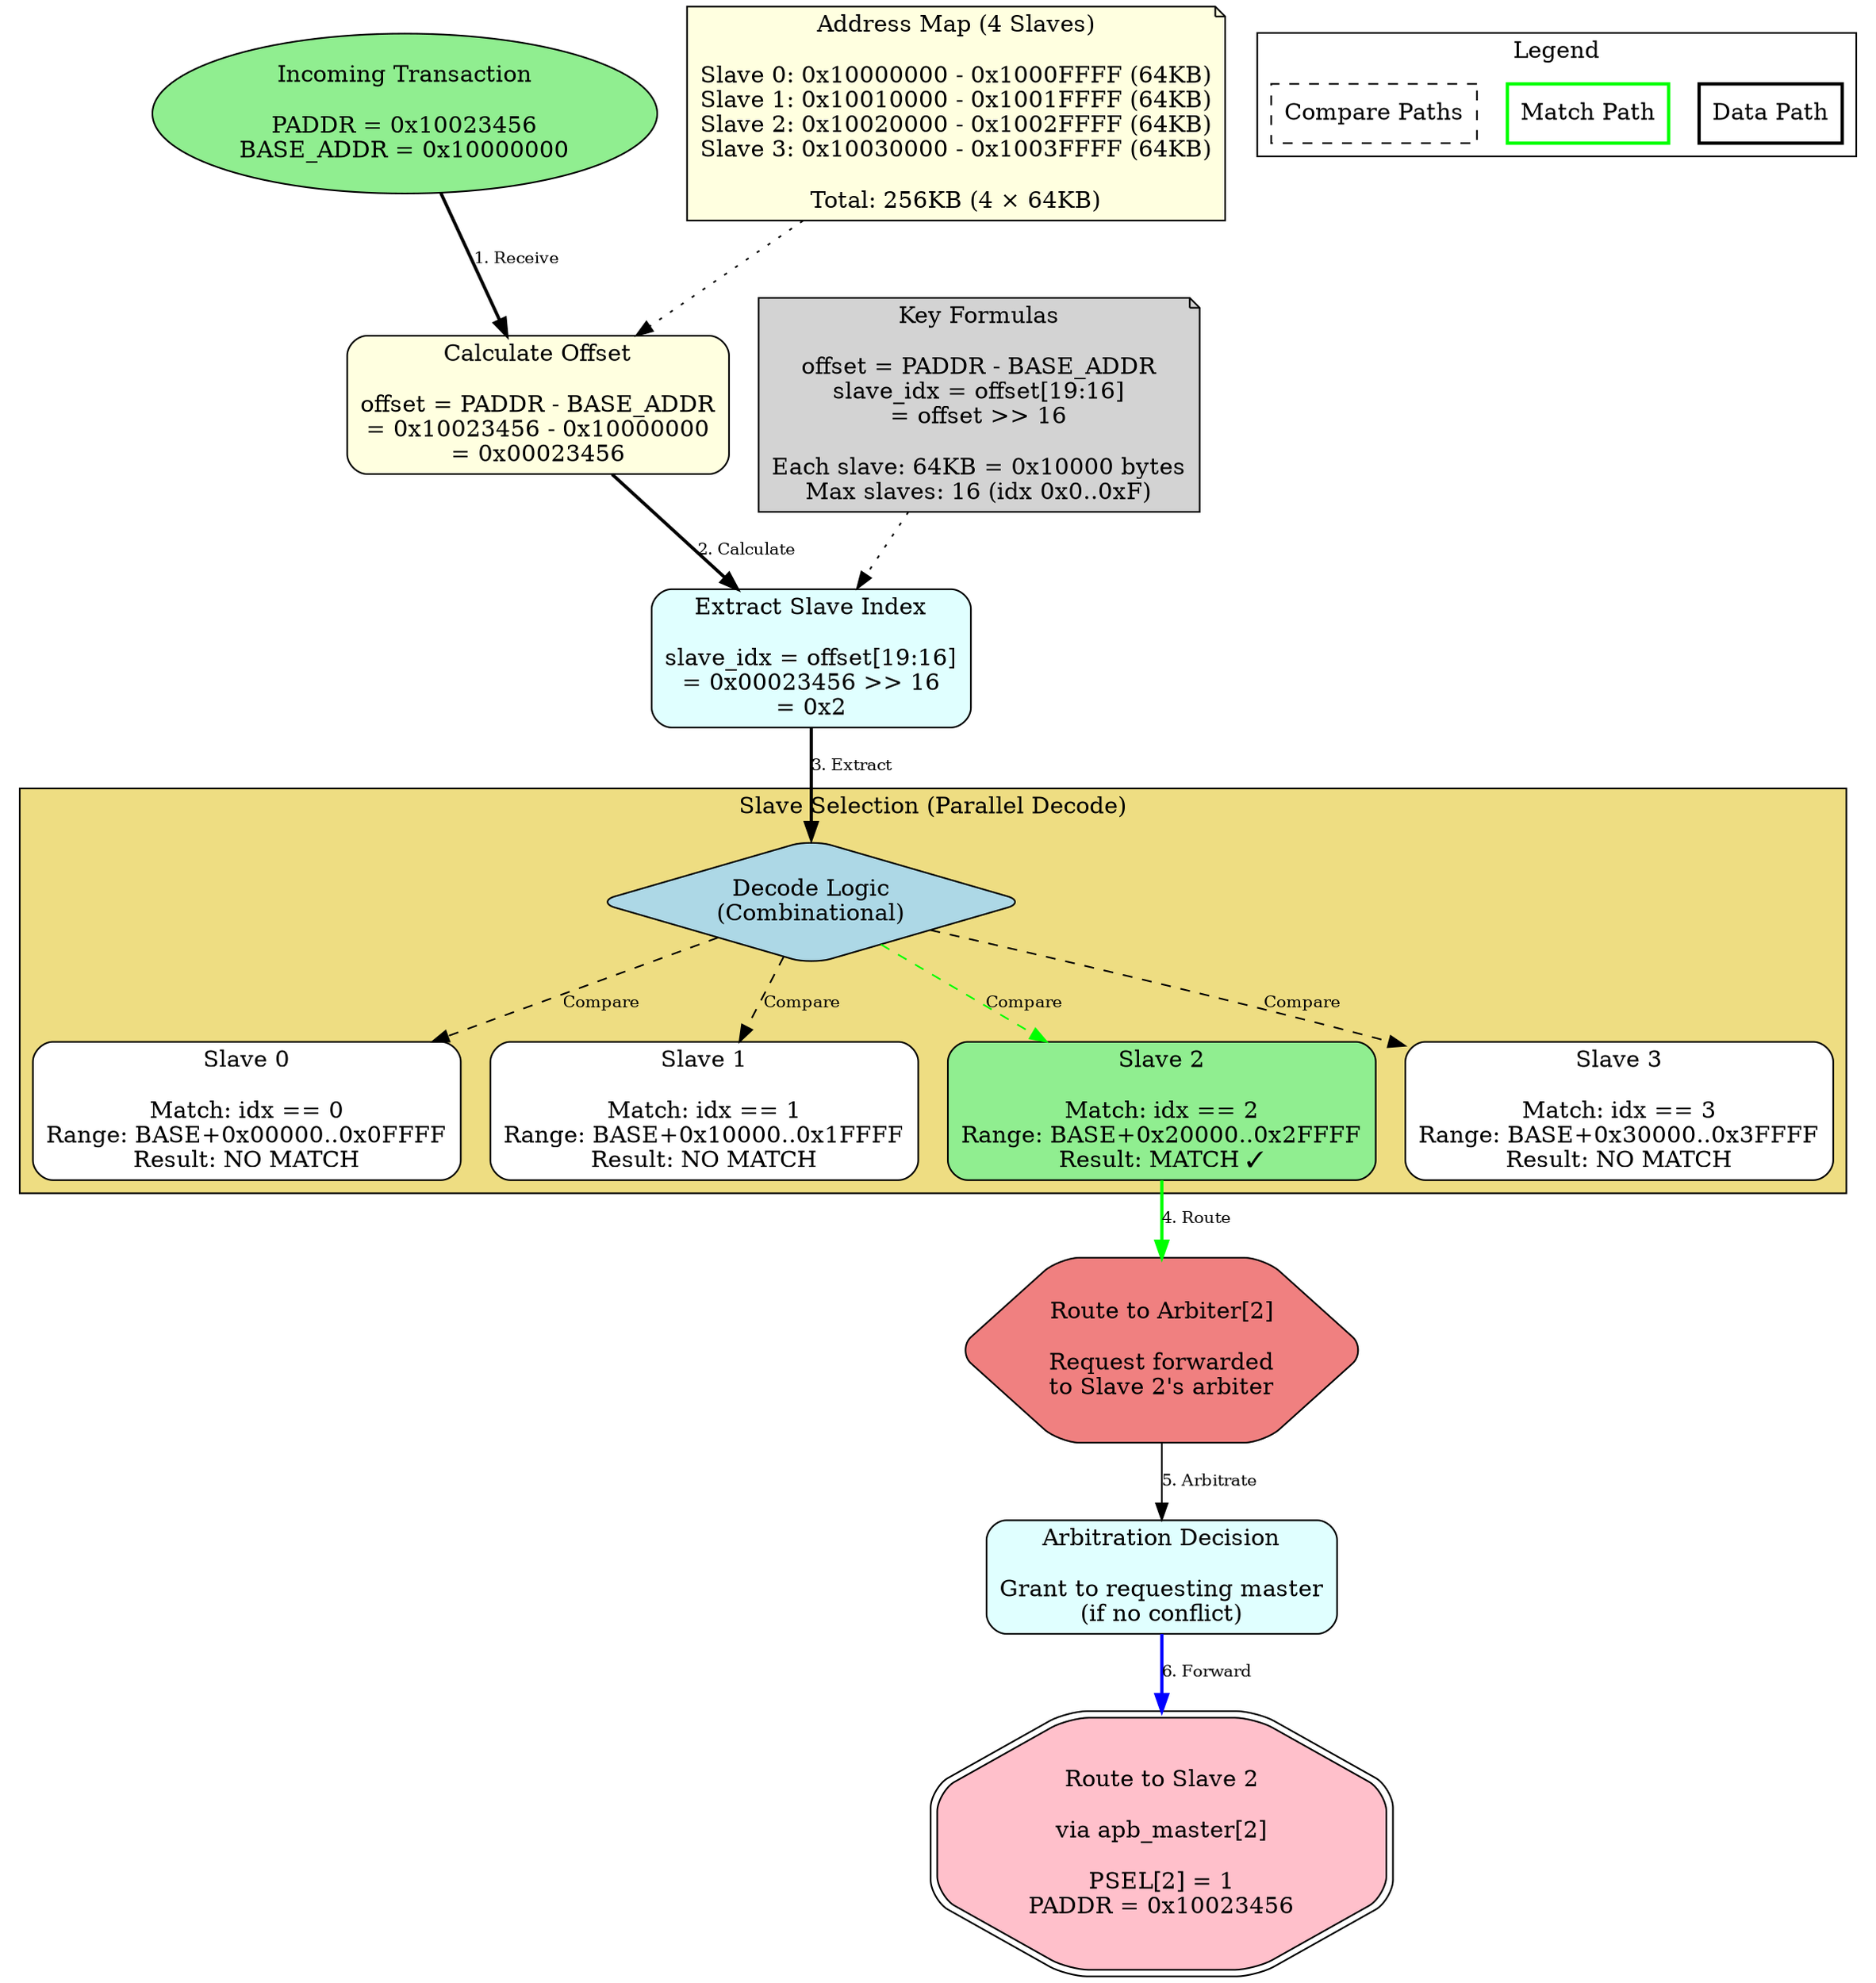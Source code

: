 // APB Crossbar Address Decode Flow
// Module: Address decode logic
// Purpose: Show how addresses map to slaves

digraph address_decode_flow {
    rankdir=TB;
    node [shape=box, style="rounded,filled", fillcolor=lightblue];
    edge [fontsize=10];

    // Incoming Transaction
    incoming [label="Incoming Transaction\n\nPADDR = 0x10023456\nBASE_ADDR = 0x10000000", shape=ellipse, fillcolor=lightgreen];

    // Calculate Offset
    calc_offset [label="Calculate Offset\n\noffset = PADDR - BASE_ADDR\n= 0x10023456 - 0x10000000\n= 0x00023456", fillcolor=lightyellow];

    // Extract Slave Index
    extract_idx [label="Extract Slave Index\n\nslave_idx = offset[19:16]\n= 0x00023456 >> 16\n= 0x2", fillcolor=lightcyan];

    // Slave Selection
    subgraph cluster_slaves {
        label="Slave Selection (Parallel Decode)";
        style=filled;
        fillcolor=lightgoldenrod;

        decode [label="Decode Logic\n(Combinational)", shape=diamond];

        s0 [label="Slave 0\n\nMatch: idx == 0\nRange: BASE+0x00000..0x0FFFF\nResult: NO MATCH", fillcolor=white];
        s1 [label="Slave 1\n\nMatch: idx == 1\nRange: BASE+0x10000..0x1FFFF\nResult: NO MATCH", fillcolor=white];
        s2 [label="Slave 2\n\nMatch: idx == 2\nRange: BASE+0x20000..0x2FFFF\nResult: MATCH ✓", fillcolor=lightgreen];
        s3 [label="Slave 3\n\nMatch: idx == 3\nRange: BASE+0x30000..0x3FFFF\nResult: NO MATCH", fillcolor=white];
    }

    // Route to Arbiter
    route_arb [label="Route to Arbiter[2]\n\nRequest forwarded\nto Slave 2's arbiter", shape=hexagon, fillcolor=lightcoral];

    // Arbitration Decision
    arb_decision [label="Arbitration Decision\n\nGrant to requesting master\n(if no conflict)", fillcolor=lightcyan];

    // Route to Slave
    route_slave [label="Route to Slave 2\n\nvia apb_master[2]\n\nPSEL[2] = 1\nPADDR = 0x10023456", shape=doubleoctagon, fillcolor=pink];

    // Data Flow
    incoming -> calc_offset [label="1. Receive", style=bold];
    calc_offset -> extract_idx [label="2. Calculate", style=bold];
    extract_idx -> decode [label="3. Extract", style=bold];

    decode -> s0 [label="Compare", style=dashed];
    decode -> s1 [label="Compare", style=dashed];
    decode -> s2 [label="Compare", style=dashed, color=green];
    decode -> s3 [label="Compare", style=dashed];

    s2 -> route_arb [label="4. Route", style=bold, color=green];
    route_arb -> arb_decision [label="5. Arbitrate"];
    arb_decision -> route_slave [label="6. Forward", style=bold, color=blue];

    // Address Map Reference
    addr_map [label="Address Map (4 Slaves)\n\nSlave 0: 0x10000000 - 0x1000FFFF (64KB)\nSlave 1: 0x10010000 - 0x1001FFFF (64KB)\nSlave 2: 0x10020000 - 0x1002FFFF (64KB)\nSlave 3: 0x10030000 - 0x1003FFFF (64KB)\n\nTotal: 256KB (4 × 64KB)", shape=note, fillcolor=lightyellow];

    // Key Formulas
    formulas [label="Key Formulas\n\noffset = PADDR - BASE_ADDR\nslave_idx = offset[19:16]\n= offset >> 16\n\nEach slave: 64KB = 0x10000 bytes\nMax slaves: 16 (idx 0x0..0xF)", shape=note, fillcolor=lightgray];

    addr_map -> calc_offset [style=dotted];
    formulas -> extract_idx [style=dotted];

    // Legend
    subgraph cluster_legend {
        label="Legend";
        style=filled;
        fillcolor=white;

        leg_data [label="Data Path", style=bold];
        leg_match [label="Match Path", style=bold, color=green];
        leg_compare [label="Compare Paths", style=dashed];
    }
}
